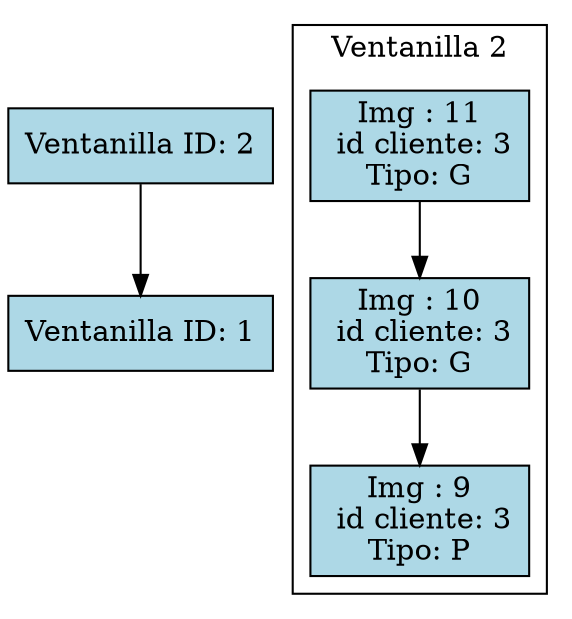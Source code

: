  digraph VentanillaList {
 rankdir=TB;
 node [shape=record, style=filled, fillcolor=lightblue]
 Ventanilla2 [label="Ventanilla ID: 2"]                                                                                                                                                                  
 subgraph cluster2 {
 rankdir=TB;
 label= "Ventanilla 2"
 node11 [label="Img : 11\n id cliente: 3\nTipo: G"]                                                                                                                                                      
 node11 -> node10                                                                                                                                                                                        
 node10 [label="Img : 10\n id cliente: 3\nTipo: G"]                                                                                                                                                      
 node10 -> node9                                                                                                                                                                                         
 node9 [label="Img : 9\n id cliente: 3\nTipo: P"]                                                                                                                                                        
 }
 Ventanilla2 -> Ventanilla1                                                                                                                                                                              
 Ventanilla1 [label="Ventanilla ID: 1"]                                                                                                                                                                  
 }
